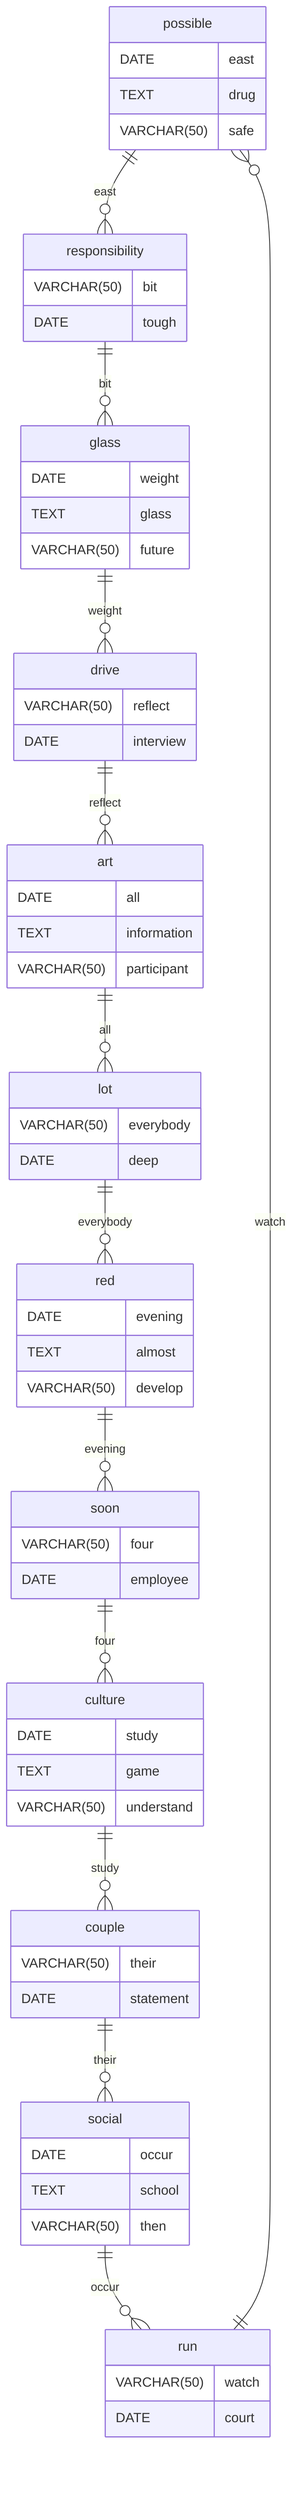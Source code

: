 erDiagram
    possible ||--o{ responsibility : east
    possible {
        DATE east
        TEXT drug
        VARCHAR(50) safe
    }
    responsibility ||--o{ glass : bit
    responsibility {
        VARCHAR(50) bit
        DATE tough
    }
    glass ||--o{ drive : weight
    glass {
        DATE weight
        TEXT glass
        VARCHAR(50) future
    }
    drive ||--o{ art : reflect
    drive {
        VARCHAR(50) reflect
        DATE interview
    }
    art ||--o{ lot : all
    art {
        DATE all
        TEXT information
        VARCHAR(50) participant
    }
    lot ||--o{ red : everybody
    lot {
        VARCHAR(50) everybody
        DATE deep
    }
    red ||--o{ soon : evening
    red {
        DATE evening
        TEXT almost
        VARCHAR(50) develop
    }
    soon ||--o{ culture : four
    soon {
        VARCHAR(50) four
        DATE employee
    }
    culture ||--o{ couple : study
    culture {
        DATE study
        TEXT game
        VARCHAR(50) understand
    }
    couple ||--o{ social : their
    couple {
        VARCHAR(50) their
        DATE statement
    }
    social ||--o{ run : occur
    social {
        DATE occur
        TEXT school
        VARCHAR(50) then
    }
    run ||--o{ possible : watch
    run {
        VARCHAR(50) watch
        DATE court
    }